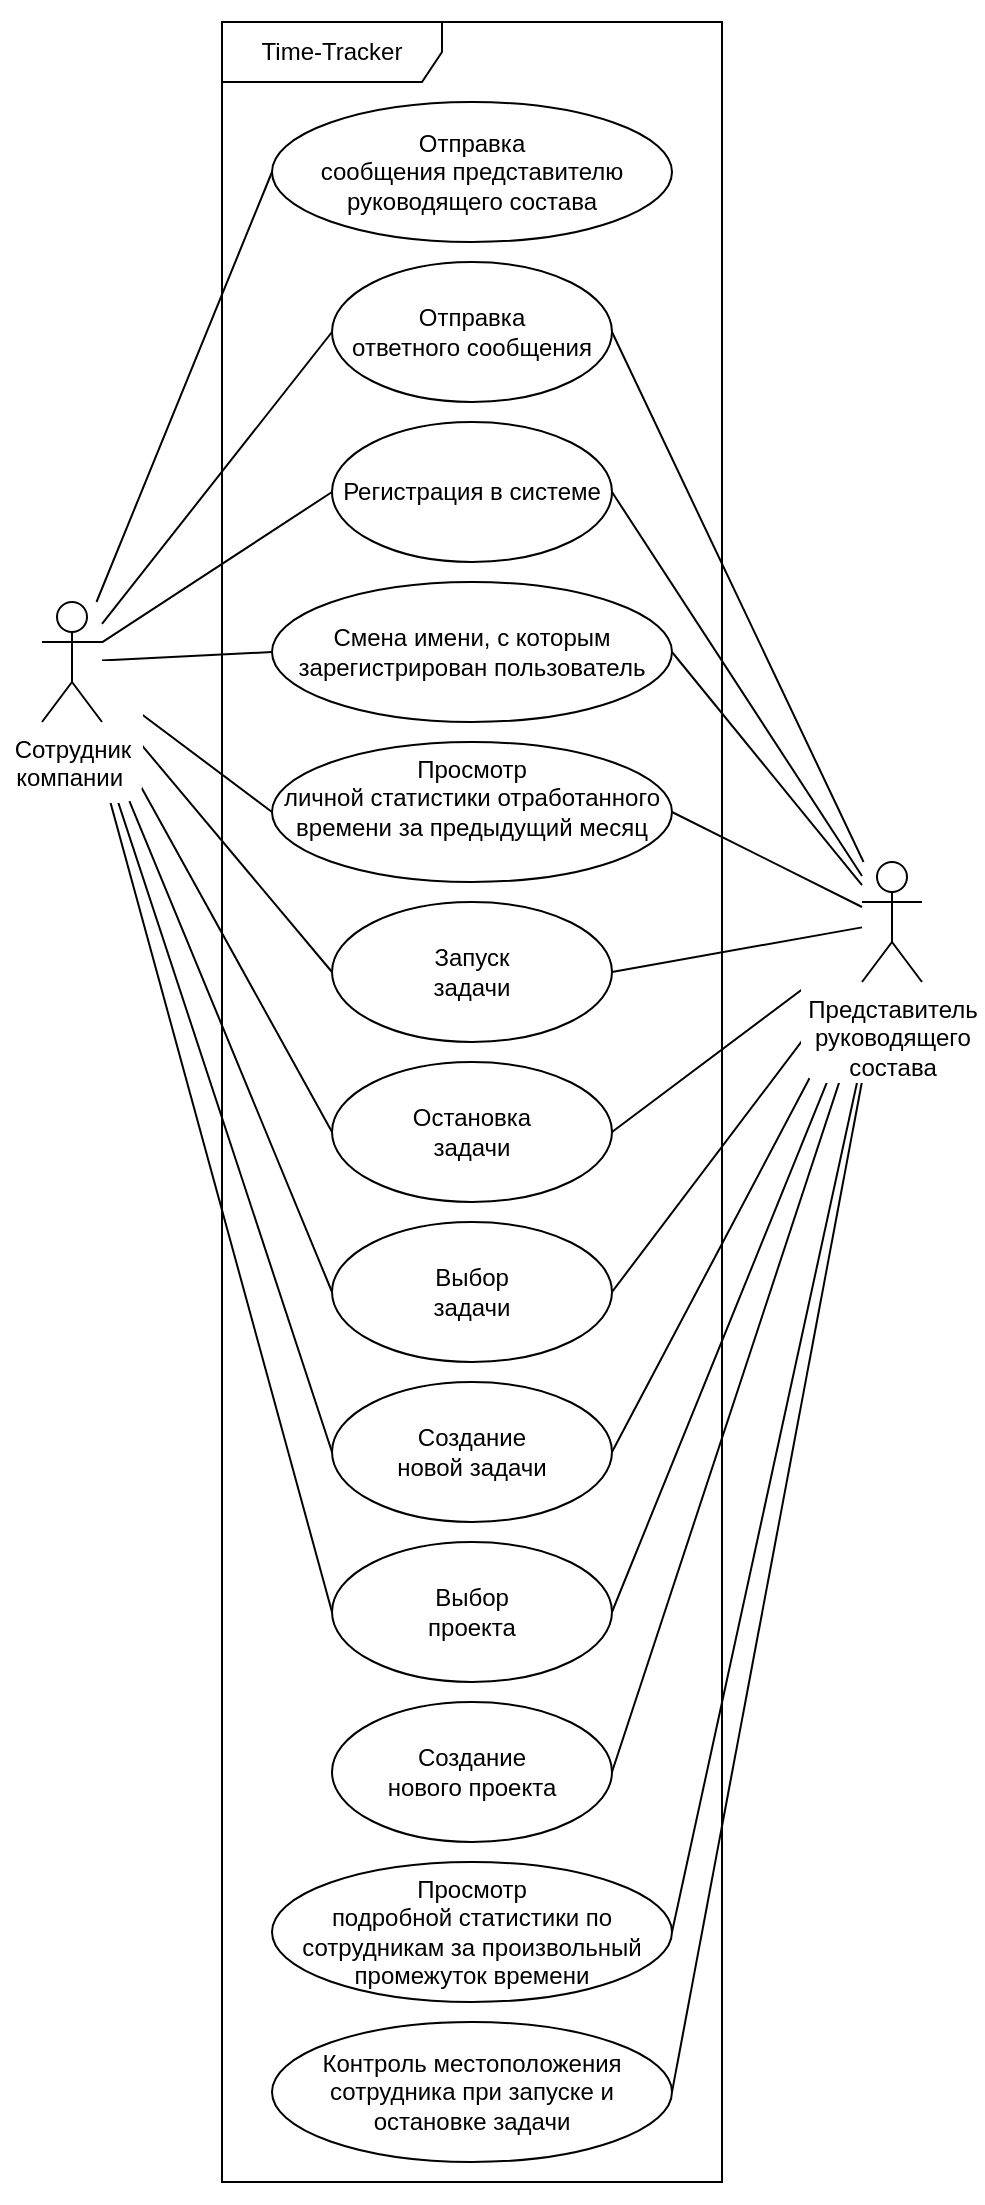 <mxfile version="22.1.2" type="device" pages="2">
  <diagram name="UseCase-LowLOD" id="qjLFSKbX55412Zf_uLQS">
    <mxGraphModel dx="2029" dy="1703" grid="1" gridSize="10" guides="1" tooltips="1" connect="1" arrows="1" fold="1" page="1" pageScale="1" pageWidth="850" pageHeight="1100" math="0" shadow="0">
      <root>
        <mxCell id="0" />
        <mxCell id="1" parent="0" />
        <mxCell id="cRQbNMoEjAruaUBjaA8i-21" value="" style="rounded=0;whiteSpace=wrap;html=1;strokeColor=#FFFFFF;" vertex="1" parent="1">
          <mxGeometry width="490" height="1100" as="geometry" />
        </mxCell>
        <mxCell id="E_msgigGuoNTEuJsTDp--3" value="Time-Tracker" style="shape=umlFrame;whiteSpace=wrap;html=1;pointerEvents=0;width=110;height=30;" parent="1" vertex="1">
          <mxGeometry x="110" y="10" width="250" height="1080" as="geometry" />
        </mxCell>
        <mxCell id="E_msgigGuoNTEuJsTDp--5" value="Выбор&lt;br style=&quot;border-color: var(--border-color); text-indent: -24px;&quot;&gt;&lt;span style=&quot;text-indent: -24px;&quot;&gt;проекта&lt;/span&gt;" style="ellipse;whiteSpace=wrap;html=1;" parent="1" vertex="1">
          <mxGeometry x="165" y="770" width="140" height="70" as="geometry" />
        </mxCell>
        <mxCell id="E_msgigGuoNTEuJsTDp--6" value="Создание&lt;br style=&quot;border-color: var(--border-color); text-indent: -24px;&quot;&gt;&lt;span style=&quot;text-indent: -24px;&quot;&gt;нового проекта&lt;/span&gt;" style="ellipse;whiteSpace=wrap;html=1;" parent="1" vertex="1">
          <mxGeometry x="165" y="850" width="140" height="70" as="geometry" />
        </mxCell>
        <mxCell id="E_msgigGuoNTEuJsTDp--9" value="Выбор&lt;br style=&quot;border-color: var(--border-color); text-indent: -24px;&quot;&gt;&lt;span style=&quot;text-indent: -24px;&quot;&gt;задачи&lt;/span&gt;" style="ellipse;whiteSpace=wrap;html=1;" parent="1" vertex="1">
          <mxGeometry x="165" y="610" width="140" height="70" as="geometry" />
        </mxCell>
        <mxCell id="E_msgigGuoNTEuJsTDp--10" value="Создание&lt;br style=&quot;border-color: var(--border-color); text-indent: -24px;&quot;&gt;&lt;span style=&quot;text-indent: -24px;&quot;&gt;новой задачи&lt;/span&gt;" style="ellipse;whiteSpace=wrap;html=1;" parent="1" vertex="1">
          <mxGeometry x="165" y="690" width="140" height="70" as="geometry" />
        </mxCell>
        <mxCell id="E_msgigGuoNTEuJsTDp--11" value="Запуск&lt;br style=&quot;border-color: var(--border-color); text-indent: -24px;&quot;&gt;&lt;span style=&quot;text-indent: -24px;&quot;&gt;задачи&lt;/span&gt;" style="ellipse;whiteSpace=wrap;html=1;" parent="1" vertex="1">
          <mxGeometry x="165" y="450" width="140" height="70" as="geometry" />
        </mxCell>
        <mxCell id="E_msgigGuoNTEuJsTDp--12" value="Остановка&lt;br style=&quot;border-color: var(--border-color); text-indent: -24px;&quot;&gt;&lt;span style=&quot;text-indent: -24px;&quot;&gt;задачи&lt;/span&gt;" style="ellipse;whiteSpace=wrap;html=1;" parent="1" vertex="1">
          <mxGeometry x="165" y="530" width="140" height="70" as="geometry" />
        </mxCell>
        <mxCell id="E_msgigGuoNTEuJsTDp--13" value="Отправка&lt;br style=&quot;border-color: var(--border-color); text-indent: -24px;&quot;&gt;&lt;span style=&quot;text-indent: -24px;&quot;&gt;сообщения представителю руководящего состава&lt;/span&gt;" style="ellipse;whiteSpace=wrap;html=1;" parent="1" vertex="1">
          <mxGeometry x="135" y="50" width="200" height="70" as="geometry" />
        </mxCell>
        <mxCell id="E_msgigGuoNTEuJsTDp--14" value="Отправка&lt;br style=&quot;border-color: var(--border-color); text-indent: -24px;&quot;&gt;&lt;span style=&quot;text-indent: -24px;&quot;&gt;ответного сообщения&lt;/span&gt;" style="ellipse;whiteSpace=wrap;html=1;" parent="1" vertex="1">
          <mxGeometry x="165" y="130" width="140" height="70" as="geometry" />
        </mxCell>
        <mxCell id="E_msgigGuoNTEuJsTDp--15" value="Просмотр&lt;br style=&quot;border-color: var(--border-color); text-indent: -24px;&quot;&gt;&lt;span style=&quot;text-indent: -24px;&quot;&gt;личной статистики отработанного времени за предыдущий месяц&lt;br&gt;&lt;br&gt;&lt;/span&gt;" style="ellipse;whiteSpace=wrap;html=1;" parent="1" vertex="1">
          <mxGeometry x="135" y="370" width="200" height="70" as="geometry" />
        </mxCell>
        <mxCell id="E_msgigGuoNTEuJsTDp--16" value="Просмотр&lt;br style=&quot;border-color: var(--border-color);&quot;&gt;подробной статистики по сотрудникам за произвольный промежуток времени" style="ellipse;whiteSpace=wrap;html=1;" parent="1" vertex="1">
          <mxGeometry x="135" y="930" width="200" height="70" as="geometry" />
        </mxCell>
        <mxCell id="E_msgigGuoNTEuJsTDp--20" value="" style="endArrow=none;html=1;rounded=0;entryX=0;entryY=0.5;entryDx=0;entryDy=0;" parent="1" source="E_msgigGuoNTEuJsTDp--1" target="E_msgigGuoNTEuJsTDp--13" edge="1">
          <mxGeometry width="50" height="50" relative="1" as="geometry">
            <mxPoint x="230" y="180" as="sourcePoint" />
            <mxPoint x="280" y="130" as="targetPoint" />
          </mxGeometry>
        </mxCell>
        <mxCell id="E_msgigGuoNTEuJsTDp--21" value="" style="endArrow=none;html=1;rounded=0;entryX=0;entryY=0.5;entryDx=0;entryDy=0;" parent="1" source="E_msgigGuoNTEuJsTDp--1" target="E_msgigGuoNTEuJsTDp--14" edge="1">
          <mxGeometry width="50" height="50" relative="1" as="geometry">
            <mxPoint x="-60" y="65" as="sourcePoint" />
            <mxPoint x="5" y="65" as="targetPoint" />
          </mxGeometry>
        </mxCell>
        <mxCell id="E_msgigGuoNTEuJsTDp--22" value="" style="endArrow=none;html=1;rounded=0;entryX=0;entryY=0.5;entryDx=0;entryDy=0;" parent="1" source="E_msgigGuoNTEuJsTDp--1" target="E_msgigGuoNTEuJsTDp--5" edge="1">
          <mxGeometry width="50" height="50" relative="1" as="geometry">
            <mxPoint x="-60" y="76" as="sourcePoint" />
            <mxPoint x="35" y="145" as="targetPoint" />
          </mxGeometry>
        </mxCell>
        <mxCell id="E_msgigGuoNTEuJsTDp--24" value="" style="endArrow=none;html=1;rounded=0;entryX=0;entryY=0.5;entryDx=0;entryDy=0;" parent="1" source="E_msgigGuoNTEuJsTDp--1" target="E_msgigGuoNTEuJsTDp--10" edge="1">
          <mxGeometry width="50" height="50" relative="1" as="geometry">
            <mxPoint x="-60" y="70" as="sourcePoint" />
            <mxPoint x="55" y="165" as="targetPoint" />
          </mxGeometry>
        </mxCell>
        <mxCell id="E_msgigGuoNTEuJsTDp--25" value="" style="endArrow=none;html=1;rounded=0;entryX=0;entryY=0.5;entryDx=0;entryDy=0;" parent="1" source="E_msgigGuoNTEuJsTDp--1" target="E_msgigGuoNTEuJsTDp--11" edge="1">
          <mxGeometry width="50" height="50" relative="1" as="geometry">
            <mxPoint x="-67" y="95" as="sourcePoint" />
            <mxPoint x="35" y="465" as="targetPoint" />
          </mxGeometry>
        </mxCell>
        <mxCell id="E_msgigGuoNTEuJsTDp--26" value="" style="endArrow=none;html=1;rounded=0;entryX=0;entryY=0.5;entryDx=0;entryDy=0;" parent="1" source="E_msgigGuoNTEuJsTDp--1" target="E_msgigGuoNTEuJsTDp--12" edge="1">
          <mxGeometry width="50" height="50" relative="1" as="geometry">
            <mxPoint x="-57" y="105" as="sourcePoint" />
            <mxPoint x="45" y="475" as="targetPoint" />
          </mxGeometry>
        </mxCell>
        <mxCell id="E_msgigGuoNTEuJsTDp--27" value="" style="endArrow=none;html=1;rounded=0;entryX=0;entryY=0.5;entryDx=0;entryDy=0;" parent="1" source="E_msgigGuoNTEuJsTDp--1" target="E_msgigGuoNTEuJsTDp--15" edge="1">
          <mxGeometry width="50" height="50" relative="1" as="geometry">
            <mxPoint x="-47" y="115" as="sourcePoint" />
            <mxPoint x="55" y="485" as="targetPoint" />
          </mxGeometry>
        </mxCell>
        <mxCell id="E_msgigGuoNTEuJsTDp--28" value="" style="endArrow=none;html=1;rounded=0;entryX=1;entryY=0.5;entryDx=0;entryDy=0;" parent="1" source="E_msgigGuoNTEuJsTDp--2" target="E_msgigGuoNTEuJsTDp--16" edge="1">
          <mxGeometry width="50" height="50" relative="1" as="geometry">
            <mxPoint x="-37" y="125" as="sourcePoint" />
            <mxPoint x="65" y="495" as="targetPoint" />
          </mxGeometry>
        </mxCell>
        <mxCell id="E_msgigGuoNTEuJsTDp--29" value="" style="endArrow=none;html=1;rounded=0;entryX=1;entryY=0.5;entryDx=0;entryDy=0;" parent="1" source="E_msgigGuoNTEuJsTDp--2" target="E_msgigGuoNTEuJsTDp--15" edge="1">
          <mxGeometry width="50" height="50" relative="1" as="geometry">
            <mxPoint x="-60" y="773" as="sourcePoint" />
            <mxPoint x="5" y="785" as="targetPoint" />
          </mxGeometry>
        </mxCell>
        <mxCell id="E_msgigGuoNTEuJsTDp--30" value="" style="endArrow=none;html=1;rounded=0;entryX=1;entryY=0.5;entryDx=0;entryDy=0;" parent="1" source="E_msgigGuoNTEuJsTDp--2" target="E_msgigGuoNTEuJsTDp--12" edge="1">
          <mxGeometry width="50" height="50" relative="1" as="geometry">
            <mxPoint x="-50" y="783" as="sourcePoint" />
            <mxPoint x="15" y="795" as="targetPoint" />
          </mxGeometry>
        </mxCell>
        <mxCell id="E_msgigGuoNTEuJsTDp--31" value="" style="endArrow=none;html=1;rounded=0;entryX=1;entryY=0.5;entryDx=0;entryDy=0;" parent="1" source="E_msgigGuoNTEuJsTDp--2" target="E_msgigGuoNTEuJsTDp--11" edge="1">
          <mxGeometry width="50" height="50" relative="1" as="geometry">
            <mxPoint x="-40" y="793" as="sourcePoint" />
            <mxPoint x="25" y="805" as="targetPoint" />
          </mxGeometry>
        </mxCell>
        <mxCell id="E_msgigGuoNTEuJsTDp--32" value="" style="endArrow=none;html=1;rounded=0;entryX=1;entryY=0.5;entryDx=0;entryDy=0;" parent="1" source="E_msgigGuoNTEuJsTDp--2" target="E_msgigGuoNTEuJsTDp--10" edge="1">
          <mxGeometry width="50" height="50" relative="1" as="geometry">
            <mxPoint x="-60" y="740" as="sourcePoint" />
            <mxPoint x="30" y="450" as="targetPoint" />
          </mxGeometry>
        </mxCell>
        <mxCell id="E_msgigGuoNTEuJsTDp--33" value="" style="endArrow=none;html=1;rounded=0;entryX=1;entryY=0.5;entryDx=0;entryDy=0;" parent="1" source="E_msgigGuoNTEuJsTDp--2" target="E_msgigGuoNTEuJsTDp--9" edge="1">
          <mxGeometry width="50" height="50" relative="1" as="geometry">
            <mxPoint x="-50" y="750" as="sourcePoint" />
            <mxPoint x="45" y="555" as="targetPoint" />
          </mxGeometry>
        </mxCell>
        <mxCell id="E_msgigGuoNTEuJsTDp--34" value="" style="endArrow=none;html=1;rounded=0;entryX=1;entryY=0.5;entryDx=0;entryDy=0;" parent="1" source="E_msgigGuoNTEuJsTDp--2" target="E_msgigGuoNTEuJsTDp--6" edge="1">
          <mxGeometry width="50" height="50" relative="1" as="geometry">
            <mxPoint x="-40" y="760" as="sourcePoint" />
            <mxPoint x="55" y="565" as="targetPoint" />
          </mxGeometry>
        </mxCell>
        <mxCell id="E_msgigGuoNTEuJsTDp--35" value="" style="endArrow=none;html=1;rounded=0;entryX=1;entryY=0.5;entryDx=0;entryDy=0;" parent="1" source="E_msgigGuoNTEuJsTDp--2" target="E_msgigGuoNTEuJsTDp--5" edge="1">
          <mxGeometry width="50" height="50" relative="1" as="geometry">
            <mxPoint x="-30" y="770" as="sourcePoint" />
            <mxPoint x="65" y="575" as="targetPoint" />
          </mxGeometry>
        </mxCell>
        <mxCell id="E_msgigGuoNTEuJsTDp--36" value="" style="endArrow=none;html=1;rounded=0;entryX=1;entryY=0.5;entryDx=0;entryDy=0;" parent="1" source="E_msgigGuoNTEuJsTDp--2" target="E_msgigGuoNTEuJsTDp--14" edge="1">
          <mxGeometry width="50" height="50" relative="1" as="geometry">
            <mxPoint x="-20" y="780" as="sourcePoint" />
            <mxPoint x="75" y="585" as="targetPoint" />
          </mxGeometry>
        </mxCell>
        <mxCell id="E_msgigGuoNTEuJsTDp--37" value="" style="endArrow=none;html=1;rounded=0;entryX=0;entryY=0.5;entryDx=0;entryDy=0;" parent="1" source="E_msgigGuoNTEuJsTDp--1" target="E_msgigGuoNTEuJsTDp--9" edge="1">
          <mxGeometry width="50" height="50" relative="1" as="geometry">
            <mxPoint y="339" as="sourcePoint" />
            <mxPoint x="175" y="325" as="targetPoint" />
          </mxGeometry>
        </mxCell>
        <mxCell id="jge-4ziZLo2mlrWCZhQb-1" value="Контроль местоположения сотрудника при запуске и&lt;br/&gt;остановке задачи" style="ellipse;whiteSpace=wrap;html=1;" parent="1" vertex="1">
          <mxGeometry x="135" y="1010" width="200" height="70" as="geometry" />
        </mxCell>
        <mxCell id="jge-4ziZLo2mlrWCZhQb-2" value="" style="endArrow=none;html=1;rounded=0;entryX=1;entryY=0.5;entryDx=0;entryDy=0;" parent="1" source="E_msgigGuoNTEuJsTDp--2" target="jge-4ziZLo2mlrWCZhQb-1" edge="1">
          <mxGeometry width="50" height="50" relative="1" as="geometry">
            <mxPoint x="500" y="490" as="sourcePoint" />
            <mxPoint x="345" y="805" as="targetPoint" />
          </mxGeometry>
        </mxCell>
        <mxCell id="cRQbNMoEjAruaUBjaA8i-8" value="Регистрация в системе" style="ellipse;whiteSpace=wrap;html=1;" vertex="1" parent="1">
          <mxGeometry x="165" y="210" width="140" height="70" as="geometry" />
        </mxCell>
        <mxCell id="cRQbNMoEjAruaUBjaA8i-10" value="Смена имени, с которым зарегистрирован пользователь" style="ellipse;whiteSpace=wrap;html=1;" vertex="1" parent="1">
          <mxGeometry x="135" y="290" width="200" height="70" as="geometry" />
        </mxCell>
        <mxCell id="cRQbNMoEjAruaUBjaA8i-11" value="" style="endArrow=none;html=1;rounded=0;entryX=1;entryY=0.5;entryDx=0;entryDy=0;" edge="1" parent="1" source="E_msgigGuoNTEuJsTDp--2" target="cRQbNMoEjAruaUBjaA8i-8">
          <mxGeometry width="50" height="50" relative="1" as="geometry">
            <mxPoint x="450" y="431" as="sourcePoint" />
            <mxPoint x="315" y="175" as="targetPoint" />
          </mxGeometry>
        </mxCell>
        <mxCell id="cRQbNMoEjAruaUBjaA8i-12" value="" style="endArrow=none;html=1;rounded=0;entryX=1;entryY=0.5;entryDx=0;entryDy=0;" edge="1" parent="1" source="E_msgigGuoNTEuJsTDp--2" target="cRQbNMoEjAruaUBjaA8i-10">
          <mxGeometry width="50" height="50" relative="1" as="geometry">
            <mxPoint x="450" y="440" as="sourcePoint" />
            <mxPoint x="315" y="255" as="targetPoint" />
          </mxGeometry>
        </mxCell>
        <mxCell id="cRQbNMoEjAruaUBjaA8i-13" value="" style="endArrow=none;html=1;rounded=0;entryX=0;entryY=0.5;entryDx=0;entryDy=0;" edge="1" parent="1" source="E_msgigGuoNTEuJsTDp--1" target="cRQbNMoEjAruaUBjaA8i-8">
          <mxGeometry width="50" height="50" relative="1" as="geometry">
            <mxPoint x="60" y="321" as="sourcePoint" />
            <mxPoint x="175" y="175" as="targetPoint" />
          </mxGeometry>
        </mxCell>
        <mxCell id="cRQbNMoEjAruaUBjaA8i-14" value="" style="endArrow=none;html=1;rounded=0;entryX=0;entryY=0.5;entryDx=0;entryDy=0;" edge="1" parent="1" source="E_msgigGuoNTEuJsTDp--1" target="cRQbNMoEjAruaUBjaA8i-10">
          <mxGeometry width="50" height="50" relative="1" as="geometry">
            <mxPoint x="60" y="330" as="sourcePoint" />
            <mxPoint x="175" y="255" as="targetPoint" />
          </mxGeometry>
        </mxCell>
        <mxCell id="cRQbNMoEjAruaUBjaA8i-17" value="" style="rounded=1;whiteSpace=wrap;html=1;strokeColor=#FFFFFF;" vertex="1" parent="1">
          <mxGeometry x="400" y="470" width="90" height="70" as="geometry" />
        </mxCell>
        <mxCell id="E_msgigGuoNTEuJsTDp--2" value="&lt;span style=&quot;background-color: rgb(255, 255, 255);&quot;&gt;Представитель &lt;br&gt;руководящего &lt;br&gt;состава&lt;/span&gt;" style="shape=umlActor;verticalLabelPosition=bottom;verticalAlign=top;html=1;outlineConnect=0;" parent="1" vertex="1">
          <mxGeometry x="430" y="430" width="30" height="60" as="geometry" />
        </mxCell>
        <mxCell id="cRQbNMoEjAruaUBjaA8i-19" value="" style="rounded=1;whiteSpace=wrap;html=1;strokeColor=#FFFFFF;" vertex="1" parent="1">
          <mxGeometry y="330" width="70" height="70" as="geometry" />
        </mxCell>
        <mxCell id="E_msgigGuoNTEuJsTDp--1" value="Сотрудник&lt;br&gt;компании&amp;nbsp;" style="shape=umlActor;verticalLabelPosition=bottom;verticalAlign=top;html=1;outlineConnect=0;" parent="1" vertex="1">
          <mxGeometry x="20" y="300" width="30" height="60" as="geometry" />
        </mxCell>
      </root>
    </mxGraphModel>
  </diagram>
  <diagram id="T7UThgmnZ-s62N56uW5W" name="UseCase-HighLOD">
    <mxGraphModel dx="1183" dy="993" grid="1" gridSize="10" guides="1" tooltips="1" connect="1" arrows="1" fold="1" page="1" pageScale="1" pageWidth="850" pageHeight="1100" math="0" shadow="0">
      <root>
        <mxCell id="0" />
        <mxCell id="1" parent="0" />
        <mxCell id="pUOP7GFKz09jgjj7YUMw-1" value="" style="rounded=0;whiteSpace=wrap;html=1;strokeColor=#FFFFFF;" vertex="1" parent="1">
          <mxGeometry width="730" height="820" as="geometry" />
        </mxCell>
        <mxCell id="Vgg5_Yy_AdPdg95lGMVl-2" value="Представитель &lt;br&gt;руководящего &lt;br&gt;состава" style="shape=umlActor;verticalLabelPosition=bottom;verticalAlign=top;html=1;outlineConnect=0;" parent="1" vertex="1">
          <mxGeometry x="100" y="610" width="30" height="60" as="geometry" />
        </mxCell>
        <mxCell id="Vgg5_Yy_AdPdg95lGMVl-3" value="Time-Tracker" style="shape=umlFrame;whiteSpace=wrap;html=1;pointerEvents=0;width=110;height=30;" parent="1" vertex="1">
          <mxGeometry x="200" y="10" width="520" height="800" as="geometry" />
        </mxCell>
        <mxCell id="Vgg5_Yy_AdPdg95lGMVl-4" value="Выбор&lt;br style=&quot;border-color: var(--border-color); text-indent: -24px;&quot;&gt;&lt;span style=&quot;text-indent: -24px;&quot;&gt;проекта&lt;/span&gt;" style="ellipse;whiteSpace=wrap;html=1;" parent="1" vertex="1">
          <mxGeometry x="502.5" y="90" width="140" height="70" as="geometry" />
        </mxCell>
        <mxCell id="Vgg5_Yy_AdPdg95lGMVl-5" value="Создание&lt;br style=&quot;border-color: var(--border-color); text-indent: -24px;&quot;&gt;&lt;span style=&quot;text-indent: -24px;&quot;&gt;нового проекта&lt;/span&gt;" style="ellipse;whiteSpace=wrap;html=1;" parent="1" vertex="1">
          <mxGeometry x="325" y="600" width="140" height="70" as="geometry" />
        </mxCell>
        <mxCell id="Vgg5_Yy_AdPdg95lGMVl-6" value="Выбор&lt;br style=&quot;border-color: var(--border-color); text-indent: -24px;&quot;&gt;&lt;span style=&quot;text-indent: -24px;&quot;&gt;задачи&lt;/span&gt;" style="ellipse;whiteSpace=wrap;html=1;" parent="1" vertex="1">
          <mxGeometry x="230" y="170" width="140" height="70" as="geometry" />
        </mxCell>
        <mxCell id="Vgg5_Yy_AdPdg95lGMVl-7" value="Создание&lt;br style=&quot;border-color: var(--border-color); text-indent: -24px;&quot;&gt;&lt;span style=&quot;text-indent: -24px;&quot;&gt;новой задачи&lt;/span&gt;" style="ellipse;whiteSpace=wrap;html=1;" parent="1" vertex="1">
          <mxGeometry x="502.5" y="210" width="140" height="70" as="geometry" />
        </mxCell>
        <mxCell id="Vgg5_Yy_AdPdg95lGMVl-8" value="Запуск&lt;br style=&quot;border-color: var(--border-color); text-indent: -24px;&quot;&gt;&lt;span style=&quot;text-indent: -24px;&quot;&gt;задачи&lt;/span&gt;" style="ellipse;whiteSpace=wrap;html=1;" parent="1" vertex="1">
          <mxGeometry x="230" y="270" width="140" height="70" as="geometry" />
        </mxCell>
        <mxCell id="Vgg5_Yy_AdPdg95lGMVl-9" value="Остановка&lt;br style=&quot;border-color: var(--border-color); text-indent: -24px;&quot;&gt;&lt;span style=&quot;text-indent: -24px;&quot;&gt;задачи&lt;/span&gt;" style="ellipse;whiteSpace=wrap;html=1;" parent="1" vertex="1">
          <mxGeometry x="235" y="440" width="140" height="70" as="geometry" />
        </mxCell>
        <mxCell id="Vgg5_Yy_AdPdg95lGMVl-10" value="Отправка&lt;br style=&quot;border-color: var(--border-color); text-indent: -24px;&quot;&gt;&lt;span style=&quot;text-indent: -24px;&quot;&gt;сообщения представителю руководящего состава&lt;/span&gt;" style="ellipse;whiteSpace=wrap;html=1;" parent="1" vertex="1">
          <mxGeometry x="340" y="20" width="200" height="70" as="geometry" />
        </mxCell>
        <mxCell id="Vgg5_Yy_AdPdg95lGMVl-11" value="Отправка&lt;br style=&quot;border-color: var(--border-color); text-indent: -24px;&quot;&gt;&lt;span style=&quot;text-indent: -24px;&quot;&gt;ответного сообщения&lt;/span&gt;" style="ellipse;whiteSpace=wrap;html=1;" parent="1" vertex="1">
          <mxGeometry x="230" y="90" width="140" height="70" as="geometry" />
        </mxCell>
        <mxCell id="Vgg5_Yy_AdPdg95lGMVl-12" value="Просмотр&lt;br style=&quot;border-color: var(--border-color); text-indent: -24px;&quot;&gt;&lt;span style=&quot;text-indent: -24px;&quot;&gt;личной статистики отработанного времени за предыдущий месяц&lt;br&gt;&lt;br&gt;&lt;/span&gt;" style="ellipse;whiteSpace=wrap;html=1;" parent="1" vertex="1">
          <mxGeometry x="235" y="520" width="200" height="70" as="geometry" />
        </mxCell>
        <mxCell id="Vgg5_Yy_AdPdg95lGMVl-13" value="Просмотр&lt;br style=&quot;border-color: var(--border-color);&quot;&gt;подробной статистики по сотрудникам за произвольный промежуток времени" style="ellipse;whiteSpace=wrap;html=1;" parent="1" vertex="1">
          <mxGeometry x="472.5" y="670" width="200" height="70" as="geometry" />
        </mxCell>
        <mxCell id="Vgg5_Yy_AdPdg95lGMVl-15" value="" style="endArrow=none;html=1;rounded=0;entryX=0;entryY=0.5;entryDx=0;entryDy=0;" parent="1" source="Vgg5_Yy_AdPdg95lGMVl-1" target="Vgg5_Yy_AdPdg95lGMVl-11" edge="1">
          <mxGeometry width="50" height="50" relative="1" as="geometry">
            <mxPoint x="30" y="75" as="sourcePoint" />
            <mxPoint x="95" y="75" as="targetPoint" />
          </mxGeometry>
        </mxCell>
        <mxCell id="Vgg5_Yy_AdPdg95lGMVl-19" value="" style="endArrow=none;html=1;rounded=0;entryX=0;entryY=0.5;entryDx=0;entryDy=0;" parent="1" source="Vgg5_Yy_AdPdg95lGMVl-1" target="Vgg5_Yy_AdPdg95lGMVl-8" edge="1">
          <mxGeometry width="50" height="50" relative="1" as="geometry">
            <mxPoint x="23" y="105" as="sourcePoint" />
            <mxPoint x="125" y="475" as="targetPoint" />
          </mxGeometry>
        </mxCell>
        <mxCell id="Vgg5_Yy_AdPdg95lGMVl-20" value="" style="endArrow=none;html=1;rounded=0;entryX=0;entryY=0.5;entryDx=0;entryDy=0;" parent="1" source="Vgg5_Yy_AdPdg95lGMVl-1" target="Vgg5_Yy_AdPdg95lGMVl-9" edge="1">
          <mxGeometry width="50" height="50" relative="1" as="geometry">
            <mxPoint x="33" y="115" as="sourcePoint" />
            <mxPoint x="135" y="485" as="targetPoint" />
          </mxGeometry>
        </mxCell>
        <mxCell id="Vgg5_Yy_AdPdg95lGMVl-21" value="" style="endArrow=none;html=1;rounded=0;entryX=0;entryY=0.5;entryDx=0;entryDy=0;" parent="1" source="Vgg5_Yy_AdPdg95lGMVl-1" target="Vgg5_Yy_AdPdg95lGMVl-12" edge="1">
          <mxGeometry width="50" height="50" relative="1" as="geometry">
            <mxPoint x="43" y="125" as="sourcePoint" />
            <mxPoint x="145" y="495" as="targetPoint" />
          </mxGeometry>
        </mxCell>
        <mxCell id="Vgg5_Yy_AdPdg95lGMVl-22" value="" style="endArrow=none;html=1;rounded=0;entryX=0;entryY=0.5;entryDx=0;entryDy=0;" parent="1" source="Vgg5_Yy_AdPdg95lGMVl-2" target="Vgg5_Yy_AdPdg95lGMVl-13" edge="1">
          <mxGeometry width="50" height="50" relative="1" as="geometry">
            <mxPoint x="53" y="135" as="sourcePoint" />
            <mxPoint x="155" y="505" as="targetPoint" />
          </mxGeometry>
        </mxCell>
        <mxCell id="Vgg5_Yy_AdPdg95lGMVl-31" value="" style="endArrow=none;html=1;rounded=0;entryX=0;entryY=0.5;entryDx=0;entryDy=0;" parent="1" source="Vgg5_Yy_AdPdg95lGMVl-1" target="Vgg5_Yy_AdPdg95lGMVl-6" edge="1">
          <mxGeometry width="50" height="50" relative="1" as="geometry">
            <mxPoint x="90" y="349" as="sourcePoint" />
            <mxPoint x="265" y="335" as="targetPoint" />
          </mxGeometry>
        </mxCell>
        <mxCell id="Vgg5_Yy_AdPdg95lGMVl-34" value="" style="endArrow=block;endSize=16;endFill=0;html=1;rounded=0;" parent="1" source="Vgg5_Yy_AdPdg95lGMVl-33" edge="1">
          <mxGeometry width="160" relative="1" as="geometry">
            <mxPoint x="50" y="250" as="sourcePoint" />
            <mxPoint x="55" y="270" as="targetPoint" />
          </mxGeometry>
        </mxCell>
        <mxCell id="Vgg5_Yy_AdPdg95lGMVl-35" value="" style="endArrow=block;endSize=16;endFill=0;html=1;rounded=0;" parent="1" source="Vgg5_Yy_AdPdg95lGMVl-2" edge="1">
          <mxGeometry width="160" relative="1" as="geometry">
            <mxPoint x="65" y="180" as="sourcePoint" />
            <mxPoint x="60" y="370" as="targetPoint" />
          </mxGeometry>
        </mxCell>
        <mxCell id="Vgg5_Yy_AdPdg95lGMVl-36" value="" style="endArrow=none;html=1;rounded=0;entryX=0;entryY=0.5;entryDx=0;entryDy=0;" parent="1" source="Vgg5_Yy_AdPdg95lGMVl-33" target="Vgg5_Yy_AdPdg95lGMVl-10" edge="1">
          <mxGeometry width="50" height="50" relative="1" as="geometry">
            <mxPoint x="80" y="327" as="sourcePoint" />
            <mxPoint x="235" y="95" as="targetPoint" />
          </mxGeometry>
        </mxCell>
        <mxCell id="Vgg5_Yy_AdPdg95lGMVl-42" value="&amp;lt;&amp;lt;include&amp;gt;&amp;gt;" style="endArrow=open;endSize=12;dashed=1;html=1;rounded=0;exitX=1;exitY=0;exitDx=0;exitDy=0;entryX=0;entryY=0.5;entryDx=0;entryDy=0;" parent="1" source="Vgg5_Yy_AdPdg95lGMVl-6" target="Vgg5_Yy_AdPdg95lGMVl-4" edge="1">
          <mxGeometry width="160" relative="1" as="geometry">
            <mxPoint x="280" y="340" as="sourcePoint" />
            <mxPoint x="440" y="340" as="targetPoint" />
          </mxGeometry>
        </mxCell>
        <mxCell id="pMsufJdWscnQhatITdga-1" value="Контроль местоположения сотрудника при запуске и&lt;br/&gt;остановке задачи" style="ellipse;whiteSpace=wrap;html=1;" parent="1" vertex="1">
          <mxGeometry x="265" y="720" width="200" height="70" as="geometry" />
        </mxCell>
        <mxCell id="pMsufJdWscnQhatITdga-2" value="" style="endArrow=none;html=1;rounded=0;entryX=0;entryY=0.5;entryDx=0;entryDy=0;" parent="1" source="Vgg5_Yy_AdPdg95lGMVl-2" target="Vgg5_Yy_AdPdg95lGMVl-5" edge="1">
          <mxGeometry width="50" height="50" relative="1" as="geometry">
            <mxPoint x="90" y="659" as="sourcePoint" />
            <mxPoint x="245" y="755" as="targetPoint" />
          </mxGeometry>
        </mxCell>
        <mxCell id="pMsufJdWscnQhatITdga-3" value="" style="endArrow=none;html=1;rounded=0;entryX=0;entryY=0.5;entryDx=0;entryDy=0;" parent="1" source="Vgg5_Yy_AdPdg95lGMVl-2" target="pMsufJdWscnQhatITdga-1" edge="1">
          <mxGeometry width="50" height="50" relative="1" as="geometry">
            <mxPoint x="90" y="651" as="sourcePoint" />
            <mxPoint x="275" y="665" as="targetPoint" />
          </mxGeometry>
        </mxCell>
        <mxCell id="pMsufJdWscnQhatITdga-6" value="Condition: {задача отсутствует в списке}&#xa;extension point: создать задачу" style="shape=note;size=15;spacingLeft=5;align=left;whiteSpace=wrap;" parent="1" vertex="1">
          <mxGeometry x="450" y="310" width="245" height="50" as="geometry" />
        </mxCell>
        <mxCell id="pMsufJdWscnQhatITdga-7" value="&amp;lt;&amp;lt;extend&amp;gt;&amp;gt;" style="align=right;html=1;verticalAlign=bottom;rounded=0;labelBackgroundColor=none;endArrow=open;endSize=12;dashed=1;entryX=1;entryY=1;entryDx=0;entryDy=0;exitX=0;exitY=0.5;exitDx=0;exitDy=0;" parent="1" source="Vgg5_Yy_AdPdg95lGMVl-7" target="Vgg5_Yy_AdPdg95lGMVl-6" edge="1">
          <mxGeometry x="-0.061" y="14" relative="1" as="geometry">
            <mxPoint x="510" y="480" as="targetPoint" />
            <mxPoint x="670" y="480" as="sourcePoint" />
            <mxPoint as="offset" />
          </mxGeometry>
        </mxCell>
        <mxCell id="pMsufJdWscnQhatITdga-8" value="" style="edgeStyle=none;html=1;endArrow=none;rounded=0;labelBackgroundColor=none;dashed=1;exitX=0.267;exitY=0.04;exitDx=0;exitDy=0;exitPerimeter=0;" parent="1" source="pMsufJdWscnQhatITdga-6" edge="1">
          <mxGeometry relative="1" as="geometry">
            <mxPoint x="460" y="240" as="targetPoint" />
          </mxGeometry>
        </mxCell>
        <mxCell id="T0p0x2RFyK2hnBUkiXJc-12" value="Регистрация в системе" style="ellipse;whiteSpace=wrap;html=1;" vertex="1" parent="1">
          <mxGeometry x="230" y="350" width="140" height="70" as="geometry" />
        </mxCell>
        <mxCell id="T0p0x2RFyK2hnBUkiXJc-13" value="Смена ФИО, с которым зарегистрирован пользователь" style="ellipse;whiteSpace=wrap;html=1;" vertex="1" parent="1">
          <mxGeometry x="495" y="380" width="200" height="70" as="geometry" />
        </mxCell>
        <mxCell id="T0p0x2RFyK2hnBUkiXJc-14" value="" style="endArrow=none;html=1;rounded=0;entryX=0;entryY=0.5;entryDx=0;entryDy=0;" edge="1" parent="1" source="Vgg5_Yy_AdPdg95lGMVl-1" target="T0p0x2RFyK2hnBUkiXJc-12">
          <mxGeometry width="50" height="50" relative="1" as="geometry">
            <mxPoint x="80" y="320" as="sourcePoint" />
            <mxPoint x="240" y="315" as="targetPoint" />
          </mxGeometry>
        </mxCell>
        <mxCell id="T0p0x2RFyK2hnBUkiXJc-16" value="Condition: {неактуальное ФИО}&#xa;extension point: создать задачу" style="shape=note;size=15;spacingLeft=5;align=left;whiteSpace=wrap;" vertex="1" parent="1">
          <mxGeometry x="390" y="460" width="245" height="50" as="geometry" />
        </mxCell>
        <mxCell id="T0p0x2RFyK2hnBUkiXJc-17" value="&amp;lt;&amp;lt;extend&amp;gt;&amp;gt;" style="align=right;html=1;verticalAlign=bottom;rounded=0;labelBackgroundColor=none;endArrow=open;endSize=12;dashed=1;entryX=1;entryY=0.5;entryDx=0;entryDy=0;exitX=0;exitY=0.5;exitDx=0;exitDy=0;" edge="1" parent="1" source="T0p0x2RFyK2hnBUkiXJc-13" target="T0p0x2RFyK2hnBUkiXJc-12">
          <mxGeometry x="-0.071" y="14" relative="1" as="geometry">
            <mxPoint x="359" y="400" as="targetPoint" />
            <mxPoint x="512.5" y="415" as="sourcePoint" />
            <mxPoint as="offset" />
          </mxGeometry>
        </mxCell>
        <mxCell id="T0p0x2RFyK2hnBUkiXJc-18" value="" style="edgeStyle=none;html=1;endArrow=none;rounded=0;labelBackgroundColor=none;dashed=1;exitX=0;exitY=0;exitDx=115;exitDy=0;exitPerimeter=0;" edge="1" parent="1" source="T0p0x2RFyK2hnBUkiXJc-16">
          <mxGeometry relative="1" as="geometry">
            <mxPoint x="460" y="410" as="targetPoint" />
          </mxGeometry>
        </mxCell>
        <mxCell id="pUOP7GFKz09jgjj7YUMw-2" value="" style="rounded=0;whiteSpace=wrap;html=1;strokeColor=#FFFFFF;" vertex="1" parent="1">
          <mxGeometry x="10" y="270" width="90" height="90" as="geometry" />
        </mxCell>
        <mxCell id="Vgg5_Yy_AdPdg95lGMVl-1" value="Пользователь" style="shape=umlActor;verticalLabelPosition=bottom;verticalAlign=top;html=1;outlineConnect=0;" parent="1" vertex="1">
          <mxGeometry x="40" y="280" width="30" height="60" as="geometry" />
        </mxCell>
        <mxCell id="s4mii55WsgAl1nG-sfke-1" value="" style="rounded=0;whiteSpace=wrap;html=1;strokeColor=#FFFFFF;" vertex="1" parent="1">
          <mxGeometry x="90" y="70" width="90" height="90" as="geometry" />
        </mxCell>
        <mxCell id="Vgg5_Yy_AdPdg95lGMVl-33" value="Сотрудник&lt;br&gt;компании&amp;nbsp;" style="shape=umlActor;verticalLabelPosition=bottom;verticalAlign=top;html=1;outlineConnect=0;" parent="1" vertex="1">
          <mxGeometry x="120" y="60" width="30" height="60" as="geometry" />
        </mxCell>
      </root>
    </mxGraphModel>
  </diagram>
</mxfile>
